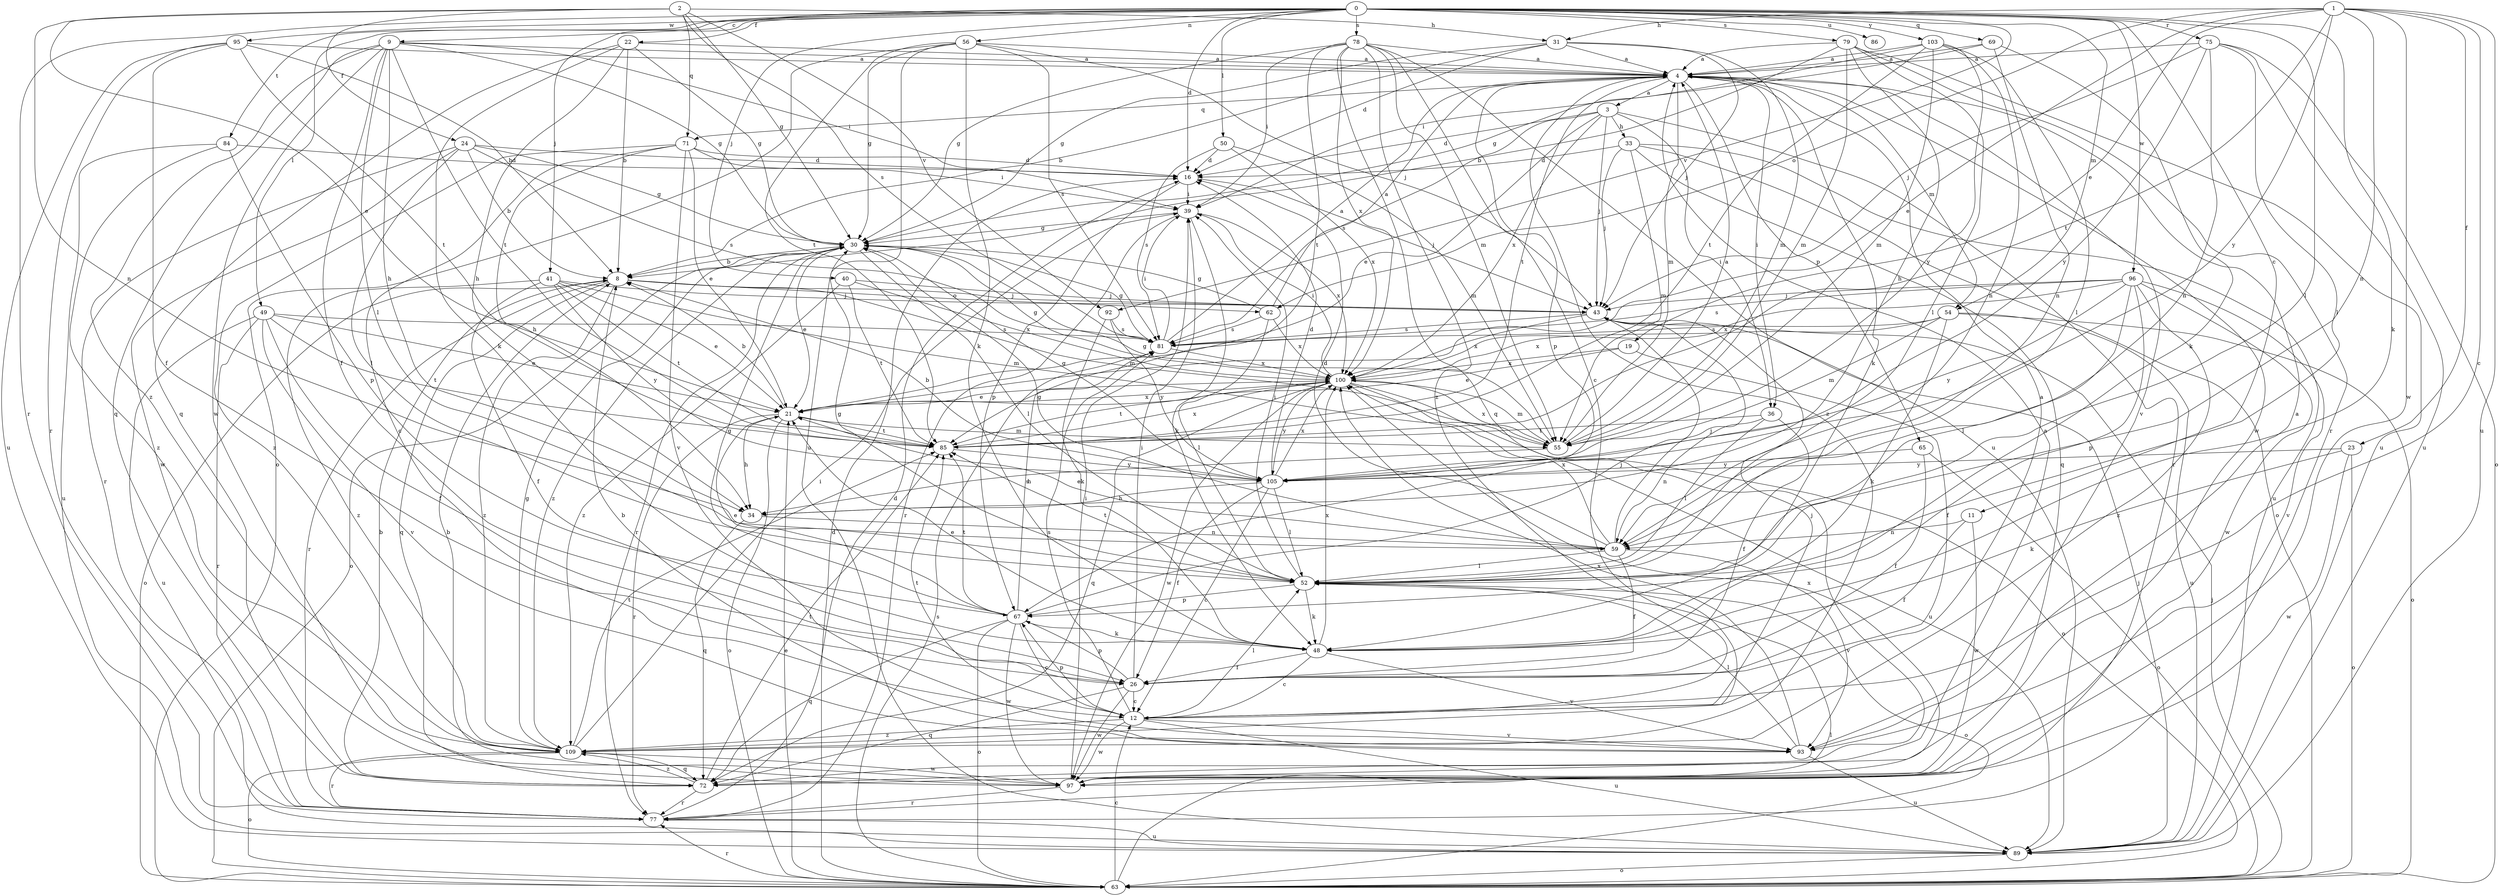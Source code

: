 strict digraph  {
0;
1;
2;
3;
4;
8;
9;
11;
12;
16;
19;
21;
22;
23;
24;
26;
30;
31;
33;
34;
36;
39;
40;
41;
43;
48;
49;
50;
52;
54;
55;
56;
59;
62;
63;
65;
67;
69;
71;
72;
75;
77;
78;
79;
81;
84;
85;
86;
89;
92;
93;
95;
96;
97;
100;
103;
105;
109;
0 -> 9  [label=c];
0 -> 11  [label=c];
0 -> 16  [label=d];
0 -> 22  [label=f];
0 -> 40  [label=j];
0 -> 41  [label=j];
0 -> 48  [label=k];
0 -> 49  [label=l];
0 -> 50  [label=l];
0 -> 52  [label=l];
0 -> 54  [label=m];
0 -> 56  [label=n];
0 -> 69  [label=q];
0 -> 75  [label=r];
0 -> 77  [label=r];
0 -> 78  [label=s];
0 -> 79  [label=s];
0 -> 84  [label=t];
0 -> 86  [label=u];
0 -> 92  [label=v];
0 -> 95  [label=w];
0 -> 96  [label=w];
0 -> 103  [label=y];
1 -> 12  [label=c];
1 -> 19  [label=e];
1 -> 21  [label=e];
1 -> 23  [label=f];
1 -> 31  [label=h];
1 -> 59  [label=n];
1 -> 62  [label=o];
1 -> 85  [label=t];
1 -> 89  [label=u];
1 -> 97  [label=w];
1 -> 105  [label=y];
2 -> 21  [label=e];
2 -> 24  [label=f];
2 -> 30  [label=g];
2 -> 31  [label=h];
2 -> 59  [label=n];
2 -> 71  [label=q];
2 -> 81  [label=s];
2 -> 92  [label=v];
3 -> 16  [label=d];
3 -> 21  [label=e];
3 -> 33  [label=h];
3 -> 36  [label=i];
3 -> 43  [label=j];
3 -> 77  [label=r];
3 -> 81  [label=s];
3 -> 100  [label=x];
4 -> 3  [label=a];
4 -> 36  [label=i];
4 -> 48  [label=k];
4 -> 54  [label=m];
4 -> 55  [label=m];
4 -> 65  [label=p];
4 -> 67  [label=p];
4 -> 71  [label=q];
4 -> 85  [label=t];
4 -> 93  [label=v];
4 -> 97  [label=w];
4 -> 109  [label=z];
8 -> 43  [label=j];
8 -> 55  [label=m];
8 -> 62  [label=o];
8 -> 63  [label=o];
8 -> 72  [label=q];
8 -> 77  [label=r];
8 -> 109  [label=z];
9 -> 4  [label=a];
9 -> 26  [label=f];
9 -> 30  [label=g];
9 -> 34  [label=h];
9 -> 39  [label=i];
9 -> 52  [label=l];
9 -> 72  [label=q];
9 -> 85  [label=t];
9 -> 97  [label=w];
9 -> 109  [label=z];
11 -> 26  [label=f];
11 -> 59  [label=n];
11 -> 97  [label=w];
12 -> 4  [label=a];
12 -> 43  [label=j];
12 -> 52  [label=l];
12 -> 67  [label=p];
12 -> 81  [label=s];
12 -> 85  [label=t];
12 -> 89  [label=u];
12 -> 93  [label=v];
12 -> 97  [label=w];
12 -> 109  [label=z];
16 -> 39  [label=i];
16 -> 43  [label=j];
16 -> 67  [label=p];
19 -> 21  [label=e];
19 -> 26  [label=f];
19 -> 100  [label=x];
21 -> 8  [label=b];
21 -> 34  [label=h];
21 -> 55  [label=m];
21 -> 63  [label=o];
21 -> 77  [label=r];
21 -> 85  [label=t];
21 -> 100  [label=x];
22 -> 4  [label=a];
22 -> 8  [label=b];
22 -> 30  [label=g];
22 -> 34  [label=h];
22 -> 48  [label=k];
22 -> 72  [label=q];
23 -> 48  [label=k];
23 -> 63  [label=o];
23 -> 97  [label=w];
23 -> 105  [label=y];
24 -> 8  [label=b];
24 -> 16  [label=d];
24 -> 30  [label=g];
24 -> 52  [label=l];
24 -> 77  [label=r];
24 -> 81  [label=s];
24 -> 97  [label=w];
26 -> 12  [label=c];
26 -> 39  [label=i];
26 -> 67  [label=p];
26 -> 72  [label=q];
26 -> 97  [label=w];
30 -> 8  [label=b];
30 -> 21  [label=e];
30 -> 52  [label=l];
30 -> 63  [label=o];
30 -> 77  [label=r];
30 -> 109  [label=z];
31 -> 4  [label=a];
31 -> 8  [label=b];
31 -> 16  [label=d];
31 -> 30  [label=g];
31 -> 43  [label=j];
31 -> 55  [label=m];
33 -> 16  [label=d];
33 -> 43  [label=j];
33 -> 55  [label=m];
33 -> 63  [label=o];
33 -> 72  [label=q];
33 -> 89  [label=u];
34 -> 59  [label=n];
34 -> 72  [label=q];
36 -> 26  [label=f];
36 -> 52  [label=l];
36 -> 59  [label=n];
36 -> 85  [label=t];
39 -> 30  [label=g];
39 -> 48  [label=k];
39 -> 77  [label=r];
39 -> 100  [label=x];
40 -> 43  [label=j];
40 -> 85  [label=t];
40 -> 100  [label=x];
40 -> 109  [label=z];
41 -> 21  [label=e];
41 -> 26  [label=f];
41 -> 43  [label=j];
41 -> 55  [label=m];
41 -> 85  [label=t];
41 -> 105  [label=y];
41 -> 109  [label=z];
43 -> 81  [label=s];
43 -> 100  [label=x];
48 -> 12  [label=c];
48 -> 21  [label=e];
48 -> 26  [label=f];
48 -> 93  [label=v];
48 -> 100  [label=x];
49 -> 21  [label=e];
49 -> 26  [label=f];
49 -> 77  [label=r];
49 -> 81  [label=s];
49 -> 85  [label=t];
49 -> 89  [label=u];
49 -> 93  [label=v];
50 -> 16  [label=d];
50 -> 55  [label=m];
50 -> 81  [label=s];
50 -> 100  [label=x];
52 -> 30  [label=g];
52 -> 39  [label=i];
52 -> 48  [label=k];
52 -> 63  [label=o];
52 -> 67  [label=p];
52 -> 85  [label=t];
54 -> 48  [label=k];
54 -> 55  [label=m];
54 -> 63  [label=o];
54 -> 81  [label=s];
54 -> 89  [label=u];
54 -> 100  [label=x];
55 -> 4  [label=a];
55 -> 30  [label=g];
55 -> 34  [label=h];
55 -> 100  [label=x];
56 -> 4  [label=a];
56 -> 30  [label=g];
56 -> 43  [label=j];
56 -> 48  [label=k];
56 -> 63  [label=o];
56 -> 81  [label=s];
56 -> 85  [label=t];
56 -> 89  [label=u];
59 -> 16  [label=d];
59 -> 21  [label=e];
59 -> 26  [label=f];
59 -> 30  [label=g];
59 -> 43  [label=j];
59 -> 52  [label=l];
59 -> 93  [label=v];
59 -> 100  [label=x];
62 -> 4  [label=a];
62 -> 30  [label=g];
62 -> 52  [label=l];
62 -> 81  [label=s];
62 -> 100  [label=x];
63 -> 12  [label=c];
63 -> 16  [label=d];
63 -> 21  [label=e];
63 -> 43  [label=j];
63 -> 52  [label=l];
63 -> 77  [label=r];
63 -> 81  [label=s];
65 -> 26  [label=f];
65 -> 63  [label=o];
65 -> 105  [label=y];
67 -> 12  [label=c];
67 -> 21  [label=e];
67 -> 30  [label=g];
67 -> 43  [label=j];
67 -> 48  [label=k];
67 -> 63  [label=o];
67 -> 72  [label=q];
67 -> 81  [label=s];
67 -> 85  [label=t];
67 -> 97  [label=w];
69 -> 4  [label=a];
69 -> 39  [label=i];
69 -> 48  [label=k];
69 -> 59  [label=n];
71 -> 12  [label=c];
71 -> 16  [label=d];
71 -> 21  [label=e];
71 -> 34  [label=h];
71 -> 39  [label=i];
71 -> 93  [label=v];
71 -> 109  [label=z];
72 -> 4  [label=a];
72 -> 8  [label=b];
72 -> 77  [label=r];
72 -> 85  [label=t];
72 -> 109  [label=z];
75 -> 4  [label=a];
75 -> 43  [label=j];
75 -> 52  [label=l];
75 -> 59  [label=n];
75 -> 63  [label=o];
75 -> 89  [label=u];
75 -> 105  [label=y];
77 -> 16  [label=d];
77 -> 89  [label=u];
78 -> 4  [label=a];
78 -> 12  [label=c];
78 -> 30  [label=g];
78 -> 39  [label=i];
78 -> 55  [label=m];
78 -> 72  [label=q];
78 -> 85  [label=t];
78 -> 89  [label=u];
78 -> 100  [label=x];
78 -> 109  [label=z];
79 -> 4  [label=a];
79 -> 8  [label=b];
79 -> 34  [label=h];
79 -> 52  [label=l];
79 -> 55  [label=m];
79 -> 77  [label=r];
79 -> 89  [label=u];
81 -> 4  [label=a];
81 -> 30  [label=g];
81 -> 39  [label=i];
81 -> 100  [label=x];
84 -> 16  [label=d];
84 -> 67  [label=p];
84 -> 89  [label=u];
84 -> 109  [label=z];
85 -> 100  [label=x];
85 -> 105  [label=y];
89 -> 43  [label=j];
89 -> 63  [label=o];
92 -> 48  [label=k];
92 -> 81  [label=s];
92 -> 105  [label=y];
93 -> 4  [label=a];
93 -> 8  [label=b];
93 -> 52  [label=l];
93 -> 89  [label=u];
93 -> 100  [label=x];
95 -> 4  [label=a];
95 -> 8  [label=b];
95 -> 26  [label=f];
95 -> 77  [label=r];
95 -> 85  [label=t];
95 -> 89  [label=u];
96 -> 43  [label=j];
96 -> 52  [label=l];
96 -> 67  [label=p];
96 -> 81  [label=s];
96 -> 93  [label=v];
96 -> 97  [label=w];
96 -> 100  [label=x];
96 -> 105  [label=y];
96 -> 109  [label=z];
97 -> 8  [label=b];
97 -> 39  [label=i];
97 -> 77  [label=r];
97 -> 100  [label=x];
100 -> 21  [label=e];
100 -> 30  [label=g];
100 -> 39  [label=i];
100 -> 55  [label=m];
100 -> 63  [label=o];
100 -> 72  [label=q];
100 -> 85  [label=t];
100 -> 89  [label=u];
100 -> 97  [label=w];
100 -> 105  [label=y];
103 -> 4  [label=a];
103 -> 30  [label=g];
103 -> 52  [label=l];
103 -> 55  [label=m];
103 -> 59  [label=n];
103 -> 85  [label=t];
103 -> 105  [label=y];
105 -> 8  [label=b];
105 -> 12  [label=c];
105 -> 16  [label=d];
105 -> 26  [label=f];
105 -> 30  [label=g];
105 -> 34  [label=h];
105 -> 52  [label=l];
105 -> 100  [label=x];
109 -> 30  [label=g];
109 -> 39  [label=i];
109 -> 63  [label=o];
109 -> 72  [label=q];
109 -> 77  [label=r];
109 -> 85  [label=t];
109 -> 97  [label=w];
}
